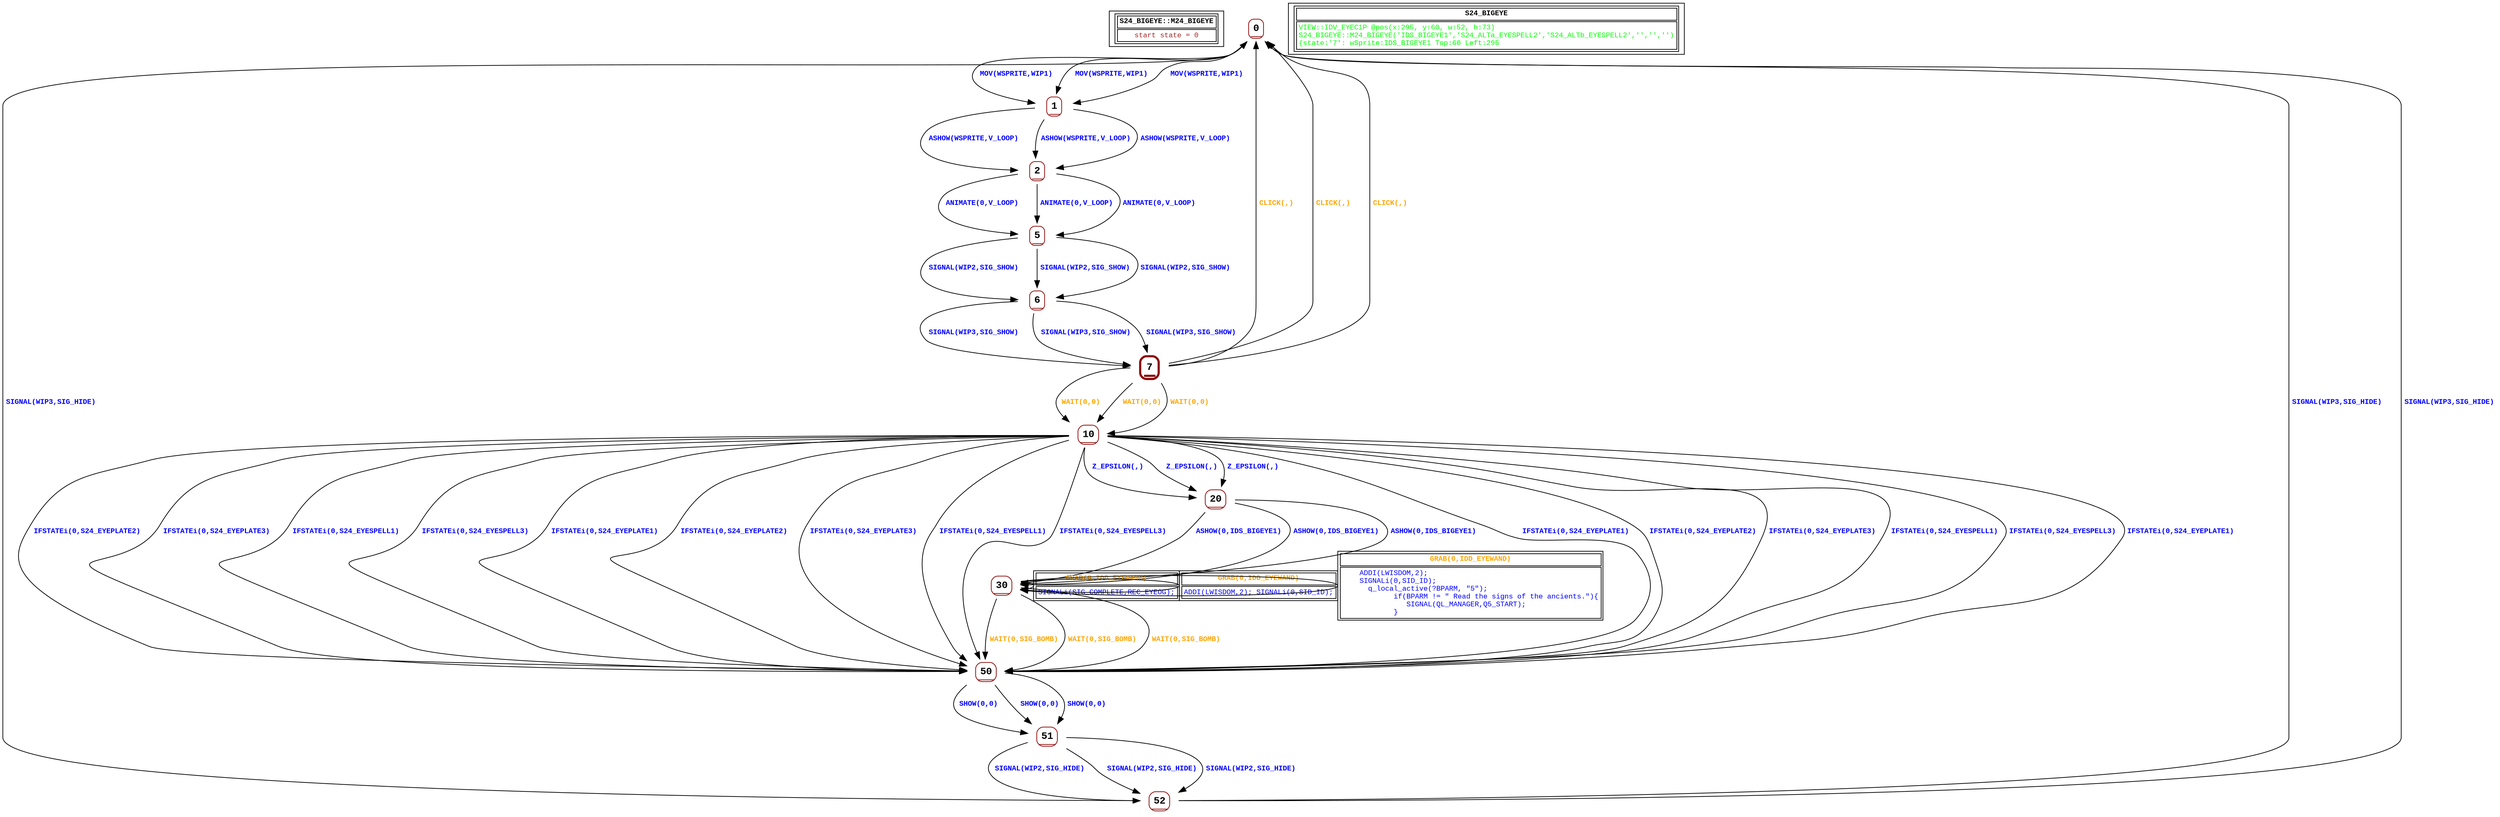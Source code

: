 digraph Automaton {
 fontname="Courier New"
	node [shape=oval, fontname="Courier New"];
	filename[shape = record, fontsize=10, label=< <table border="1"><tr><td><b>S24_BIGEYE::M24_BIGEYE<br align="left"/></b></td></tr>
<tr><td><font point-size="10" color ="brown">start state = 0<br align="left"/></font></td></tr></table>>
];
	0[shape = none, fontsize=14, label=< <table border="1" color="darkred" style="rounded"><tr><td sides="b"><b>0<br align="left"/></b></td></tr>
</table>>];
"0" -> "1" [fontcolor=blue,fontsize=10,fontname="Courier New", label=< <table border="0"><tr><td><b>MOV(WSPRITE,WIP1)<br align="left"/></b></td></tr>
</table>>
];
"0" -> "1" [fontcolor=blue,fontsize=10,fontname="Courier New", label=< <table border="0"><tr><td><b>MOV(WSPRITE,WIP1)<br align="left"/></b></td></tr>
</table>>
];
"0" -> "1" [fontcolor=blue,fontsize=10,fontname="Courier New", label=< <table border="0"><tr><td><b>MOV(WSPRITE,WIP1)<br align="left"/></b></td></tr>
</table>>
];
	1[shape = none, fontsize=14, label=< <table border="1" color="darkred" style="rounded"><tr><td sides="b"><b>1<br align="left"/></b></td></tr>
</table>>];
"1" -> "2" [fontcolor=blue,fontsize=10,fontname="Courier New", label=< <table border="0"><tr><td><b>ASHOW(WSPRITE,V_LOOP)<br align="left"/></b></td></tr>
</table>>
];
"1" -> "2" [fontcolor=blue,fontsize=10,fontname="Courier New", label=< <table border="0"><tr><td><b>ASHOW(WSPRITE,V_LOOP)<br align="left"/></b></td></tr>
</table>>
];
"1" -> "2" [fontcolor=blue,fontsize=10,fontname="Courier New", label=< <table border="0"><tr><td><b>ASHOW(WSPRITE,V_LOOP)<br align="left"/></b></td></tr>
</table>>
];
	10[shape = none, fontsize=14, label=< <table border="1" color="darkred" style="rounded"><tr><td sides="b"><b>10<br align="left"/></b></td></tr>
</table>>];
"10" -> "50" [fontcolor=blue,fontsize=10,fontname="Courier New", label=< <table border="0"><tr><td><b>IFSTATEi(0,S24_EYEPLATE1)<br align="left"/></b></td></tr>
</table>>
];
"10" -> "50" [fontcolor=blue,fontsize=10,fontname="Courier New", label=< <table border="0"><tr><td><b>IFSTATEi(0,S24_EYEPLATE2)<br align="left"/></b></td></tr>
</table>>
];
"10" -> "50" [fontcolor=blue,fontsize=10,fontname="Courier New", label=< <table border="0"><tr><td><b>IFSTATEi(0,S24_EYEPLATE3)<br align="left"/></b></td></tr>
</table>>
];
"10" -> "50" [fontcolor=blue,fontsize=10,fontname="Courier New", label=< <table border="0"><tr><td><b>IFSTATEi(0,S24_EYESPELL1)<br align="left"/></b></td></tr>
</table>>
];
"10" -> "50" [fontcolor=blue,fontsize=10,fontname="Courier New", label=< <table border="0"><tr><td><b>IFSTATEi(0,S24_EYESPELL3)<br align="left"/></b></td></tr>
</table>>
];
"10" -> "50" [fontcolor=blue,fontsize=10,fontname="Courier New", label=< <table border="0"><tr><td><b>IFSTATEi(0,S24_EYEPLATE1)<br align="left"/></b></td></tr>
</table>>
];
"10" -> "50" [fontcolor=blue,fontsize=10,fontname="Courier New", label=< <table border="0"><tr><td><b>IFSTATEi(0,S24_EYEPLATE2)<br align="left"/></b></td></tr>
</table>>
];
"10" -> "50" [fontcolor=blue,fontsize=10,fontname="Courier New", label=< <table border="0"><tr><td><b>IFSTATEi(0,S24_EYEPLATE3)<br align="left"/></b></td></tr>
</table>>
];
"10" -> "50" [fontcolor=blue,fontsize=10,fontname="Courier New", label=< <table border="0"><tr><td><b>IFSTATEi(0,S24_EYESPELL1)<br align="left"/></b></td></tr>
</table>>
];
"10" -> "50" [fontcolor=blue,fontsize=10,fontname="Courier New", label=< <table border="0"><tr><td><b>IFSTATEi(0,S24_EYESPELL3)<br align="left"/></b></td></tr>
</table>>
];
"10" -> "50" [fontcolor=blue,fontsize=10,fontname="Courier New", label=< <table border="0"><tr><td><b>IFSTATEi(0,S24_EYEPLATE1)<br align="left"/></b></td></tr>
</table>>
];
"10" -> "50" [fontcolor=blue,fontsize=10,fontname="Courier New", label=< <table border="0"><tr><td><b>IFSTATEi(0,S24_EYEPLATE2)<br align="left"/></b></td></tr>
</table>>
];
"10" -> "50" [fontcolor=blue,fontsize=10,fontname="Courier New", label=< <table border="0"><tr><td><b>IFSTATEi(0,S24_EYEPLATE3)<br align="left"/></b></td></tr>
</table>>
];
"10" -> "50" [fontcolor=blue,fontsize=10,fontname="Courier New", label=< <table border="0"><tr><td><b>IFSTATEi(0,S24_EYESPELL1)<br align="left"/></b></td></tr>
</table>>
];
"10" -> "50" [fontcolor=blue,fontsize=10,fontname="Courier New", label=< <table border="0"><tr><td><b>IFSTATEi(0,S24_EYESPELL3)<br align="left"/></b></td></tr>
</table>>
];
"10" -> "20" [fontcolor=blue,fontsize=10,fontname="Courier New", label=< <table border="0"><tr><td><b>Z_EPSILON(,)<br align="left"/></b></td></tr>
</table>>
];
"10" -> "20" [fontcolor=blue,fontsize=10,fontname="Courier New", label=< <table border="0"><tr><td><b>Z_EPSILON(,)<br align="left"/></b></td></tr>
</table>>
];
"10" -> "20" [fontcolor=blue,fontsize=10,fontname="Courier New", label=< <table border="0"><tr><td><b>Z_EPSILON(,)<br align="left"/></b></td></tr>
</table>>
];
	2[shape = none, fontsize=14, label=< <table border="1" color="darkred" style="rounded"><tr><td sides="b"><b>2<br align="left"/></b></td></tr>
</table>>];
"2" -> "5" [fontcolor=blue,fontsize=10,fontname="Courier New", label=< <table border="0"><tr><td><b>ANIMATE(0,V_LOOP)<br align="left"/></b></td></tr>
</table>>
];
"2" -> "5" [fontcolor=blue,fontsize=10,fontname="Courier New", label=< <table border="0"><tr><td><b>ANIMATE(0,V_LOOP)<br align="left"/></b></td></tr>
</table>>
];
"2" -> "5" [fontcolor=blue,fontsize=10,fontname="Courier New", label=< <table border="0"><tr><td><b>ANIMATE(0,V_LOOP)<br align="left"/></b></td></tr>
</table>>
];
	20[shape = none, fontsize=14, label=< <table border="1" color="darkred" style="rounded"><tr><td sides="b"><b>20<br align="left"/></b></td></tr>
</table>>];
"20" -> "30" [fontcolor=blue,fontsize=10,fontname="Courier New", label=< <table border="0"><tr><td><b>ASHOW(0,IDS_BIGEYE1)<br align="left"/></b></td></tr>
</table>>
];
"20" -> "30" [fontcolor=blue,fontsize=10,fontname="Courier New", label=< <table border="0"><tr><td><b>ASHOW(0,IDS_BIGEYE1)<br align="left"/></b></td></tr>
</table>>
];
"20" -> "30" [fontcolor=blue,fontsize=10,fontname="Courier New", label=< <table border="0"><tr><td><b>ASHOW(0,IDS_BIGEYE1)<br align="left"/></b></td></tr>
</table>>
];
	30[shape = none, fontsize=14, label=< <table border="1" color="darkred" style="rounded"><tr><td sides="b"><b>30<br align="left"/></b></td></tr>
</table>>];
"30" -> "30" [fontcolor=orange,fontsize=10,fontname="Courier New", label=< <table border="1"><tr><td><b>GRAB(0,IDD_EYEWAND)<br align="left"/></b></td></tr>
<tr><td><font point-size="10" color ="blue">SIGNALi(SIG_COMPLETE,REC_EYEOG);<br align="left"/></font></td></tr></table>>
];
"30" -> "30" [fontcolor=orange,fontsize=10,fontname="Courier New", label=< <table border="1"><tr><td><b>GRAB(0,IDD_EYEWAND)<br align="left"/></b></td></tr>
<tr><td><font point-size="10" color ="blue">ADDI(LWISDOM,2); SIGNALi(0,SID_ID);<br align="left"/></font></td></tr></table>>
];
"30" -> "30" [fontcolor=orange,fontsize=10,fontname="Courier New", label=< <table border="1"><tr><td><b>GRAB(0,IDD_EYEWAND)<br align="left"/></b></td></tr>
<tr><td><font point-size="10" color ="blue">    ADDI(LWISDOM,2);<br align="left"/>    SIGNALi(0,SID_ID);<br align="left"/>      q_local_active(?BPARM, &quot;5&quot;);<br align="left"/>            if(BPARM != &quot; Read the signs of the ancients.&quot;)&#123;<br align="left"/>               SIGNAL(QL_MANAGER,Q5_START);<br align="left"/>            &#125;<br align="left"/></font></td></tr></table>>
];
"30" -> "50" [fontcolor=orange,fontsize=10,fontname="Courier New", label=< <table border="0"><tr><td><b>WAIT(0,SIG_BOMB)<br align="left"/></b></td></tr>
</table>>
];
"30" -> "50" [fontcolor=orange,fontsize=10,fontname="Courier New", label=< <table border="0"><tr><td><b>WAIT(0,SIG_BOMB)<br align="left"/></b></td></tr>
</table>>
];
"30" -> "50" [fontcolor=orange,fontsize=10,fontname="Courier New", label=< <table border="0"><tr><td><b>WAIT(0,SIG_BOMB)<br align="left"/></b></td></tr>
</table>>
];
	5[shape = none, fontsize=14, label=< <table border="1" color="darkred" style="rounded"><tr><td sides="b"><b>5<br align="left"/></b></td></tr>
</table>>];
"5" -> "6" [fontcolor=blue,fontsize=10,fontname="Courier New", label=< <table border="0"><tr><td><b>SIGNAL(WIP2,SIG_SHOW)<br align="left"/></b></td></tr>
</table>>
];
"5" -> "6" [fontcolor=blue,fontsize=10,fontname="Courier New", label=< <table border="0"><tr><td><b>SIGNAL(WIP2,SIG_SHOW)<br align="left"/></b></td></tr>
</table>>
];
"5" -> "6" [fontcolor=blue,fontsize=10,fontname="Courier New", label=< <table border="0"><tr><td><b>SIGNAL(WIP2,SIG_SHOW)<br align="left"/></b></td></tr>
</table>>
];
	50[shape = none, fontsize=14, label=< <table border="1" color="darkred" style="rounded"><tr><td sides="b"><b>50<br align="left"/></b></td></tr>
</table>>];
"50" -> "51" [fontcolor=blue,fontsize=10,fontname="Courier New", label=< <table border="0"><tr><td><b>SHOW(0,0)<br align="left"/></b></td></tr>
</table>>
];
"50" -> "51" [fontcolor=blue,fontsize=10,fontname="Courier New", label=< <table border="0"><tr><td><b>SHOW(0,0)<br align="left"/></b></td></tr>
</table>>
];
"50" -> "51" [fontcolor=blue,fontsize=10,fontname="Courier New", label=< <table border="0"><tr><td><b>SHOW(0,0)<br align="left"/></b></td></tr>
</table>>
];
	51[shape = none, fontsize=14, label=< <table border="1" color="darkred" style="rounded"><tr><td sides="b"><b>51<br align="left"/></b></td></tr>
</table>>];
"51" -> "52" [fontcolor=blue,fontsize=10,fontname="Courier New", label=< <table border="0"><tr><td><b>SIGNAL(WIP2,SIG_HIDE)<br align="left"/></b></td></tr>
</table>>
];
"51" -> "52" [fontcolor=blue,fontsize=10,fontname="Courier New", label=< <table border="0"><tr><td><b>SIGNAL(WIP2,SIG_HIDE)<br align="left"/></b></td></tr>
</table>>
];
"51" -> "52" [fontcolor=blue,fontsize=10,fontname="Courier New", label=< <table border="0"><tr><td><b>SIGNAL(WIP2,SIG_HIDE)<br align="left"/></b></td></tr>
</table>>
];
	52[shape = none, fontsize=14, label=< <table border="1" color="darkred" style="rounded"><tr><td sides="b"><b>52<br align="left"/></b></td></tr>
</table>>];
"52" -> "0" [fontcolor=blue,fontsize=10,fontname="Courier New", label=< <table border="0"><tr><td><b>SIGNAL(WIP3,SIG_HIDE)<br align="left"/></b></td></tr>
</table>>
];
"52" -> "0" [fontcolor=blue,fontsize=10,fontname="Courier New", label=< <table border="0"><tr><td><b>SIGNAL(WIP3,SIG_HIDE)<br align="left"/></b></td></tr>
</table>>
];
"52" -> "0" [fontcolor=blue,fontsize=10,fontname="Courier New", label=< <table border="0"><tr><td><b>SIGNAL(WIP3,SIG_HIDE)<br align="left"/></b></td></tr>
</table>>
];
	6[shape = none, fontsize=14, label=< <table border="1" color="darkred" style="rounded"><tr><td sides="b"><b>6<br align="left"/></b></td></tr>
</table>>];
"6" -> "7" [fontcolor=blue,fontsize=10,fontname="Courier New", label=< <table border="0"><tr><td><b>SIGNAL(WIP3,SIG_SHOW)<br align="left"/></b></td></tr>
</table>>
];
"6" -> "7" [fontcolor=blue,fontsize=10,fontname="Courier New", label=< <table border="0"><tr><td><b>SIGNAL(WIP3,SIG_SHOW)<br align="left"/></b></td></tr>
</table>>
];
"6" -> "7" [fontcolor=blue,fontsize=10,fontname="Courier New", label=< <table border="0"><tr><td><b>SIGNAL(WIP3,SIG_SHOW)<br align="left"/></b></td></tr>
</table>>
];
	7[shape = none, fontsize=14, label=< <table border="3" color="darkred" style="rounded"><tr><td sides="b"><b>7<br align="left"/></b></td></tr>
</table>>];
"7" -> "0" [fontcolor=orange,fontsize=10,fontname="Courier New", label=< <table border="0"><tr><td><b>CLICK(,)<br align="left"/></b></td></tr>
</table>>
];
"7" -> "0" [fontcolor=orange,fontsize=10,fontname="Courier New", label=< <table border="0"><tr><td><b>CLICK(,)<br align="left"/></b></td></tr>
</table>>
];
"7" -> "0" [fontcolor=orange,fontsize=10,fontname="Courier New", label=< <table border="0"><tr><td><b>CLICK(,)<br align="left"/></b></td></tr>
</table>>
];
"7" -> "10" [fontcolor=orange,fontsize=10,fontname="Courier New", label=< <table border="0"><tr><td><b>WAIT(0,0)<br align="left"/></b></td></tr>
</table>>
];
"7" -> "10" [fontcolor=orange,fontsize=10,fontname="Courier New", label=< <table border="0"><tr><td><b>WAIT(0,0)<br align="left"/></b></td></tr>
</table>>
];
"7" -> "10" [fontcolor=orange,fontsize=10,fontname="Courier New", label=< <table border="0"><tr><td><b>WAIT(0,0)<br align="left"/></b></td></tr>
</table>>
];
	status[shape = record, fontsize=10, label=< <table border="1"><tr><td><b>S24_BIGEYE<br align="left"/></b></td></tr>
<tr><td><font point-size="10" color ="green">VIEW::IDV_EYEC1P @pos(x:295, y:60, w:52, h:73)<br align="left"/>S24_BIGEYE::M24_BIGEYE(&apos;IDS_BIGEYE1&apos;,&apos;S24_ALTa_EYESPELL2&apos;,&apos;S24_ALTb_EYESPELL2&apos;,&apos;&apos;,&apos;&apos;,&apos;&apos;)<br align="left"/>			&#123;state:&apos;7&apos;: wSprite:IDS_BIGEYE1 Top:60 Left:295<br align="left"/></font></td></tr></table>>
];
}
